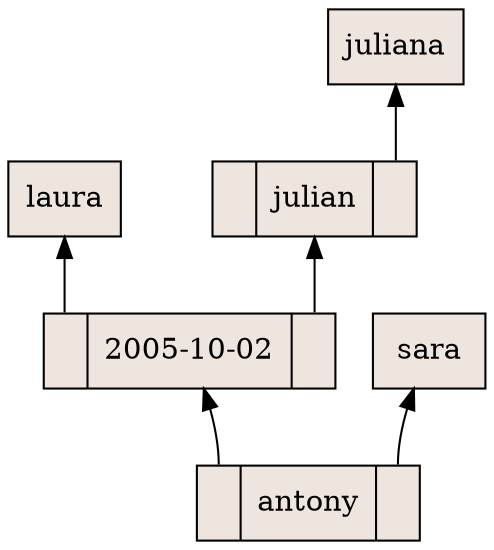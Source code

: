 digraph grafica{
rankdir=BT;
node [shape = record, style=filled, fillcolor=seashell2];
nodo1 [ label ="<C0>|antony|<C1>"];
nodo4 [ label ="<C0>|2005-10-02|<C1>"];
nodo5 [ label ="laura"];
nodo4:C0->nodo5
nodo6 [ label ="<C0>|julian|<C1>"];
nodo8 [ label ="juliana"];
nodo6:C1->nodo8
nodo4:C1->nodo6
nodo1:C0->nodo4
nodo7 [ label ="sara"];
nodo1:C1->nodo7
}
